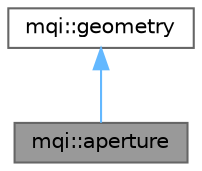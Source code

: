 digraph "mqi::aperture"
{
 // LATEX_PDF_SIZE
  bgcolor="transparent";
  edge [fontname=Helvetica,fontsize=10,labelfontname=Helvetica,labelfontsize=10];
  node [fontname=Helvetica,fontsize=10,shape=box,height=0.2,width=0.4];
  Node1 [id="Node000001",label="mqi::aperture",height=0.2,width=0.4,color="gray40", fillcolor="grey60", style="filled", fontcolor="black",tooltip="Represents a beam-shaping aperture."];
  Node2 -> Node1 [id="edge1_Node000001_Node000002",dir="back",color="steelblue1",style="solid",tooltip=" "];
  Node2 [id="Node000002",label="mqi::geometry",height=0.2,width=0.4,color="gray40", fillcolor="white", style="filled",URL="$classmqi_1_1geometry.html",tooltip="An abstract base class for all geometric objects in the simulation."];
}
